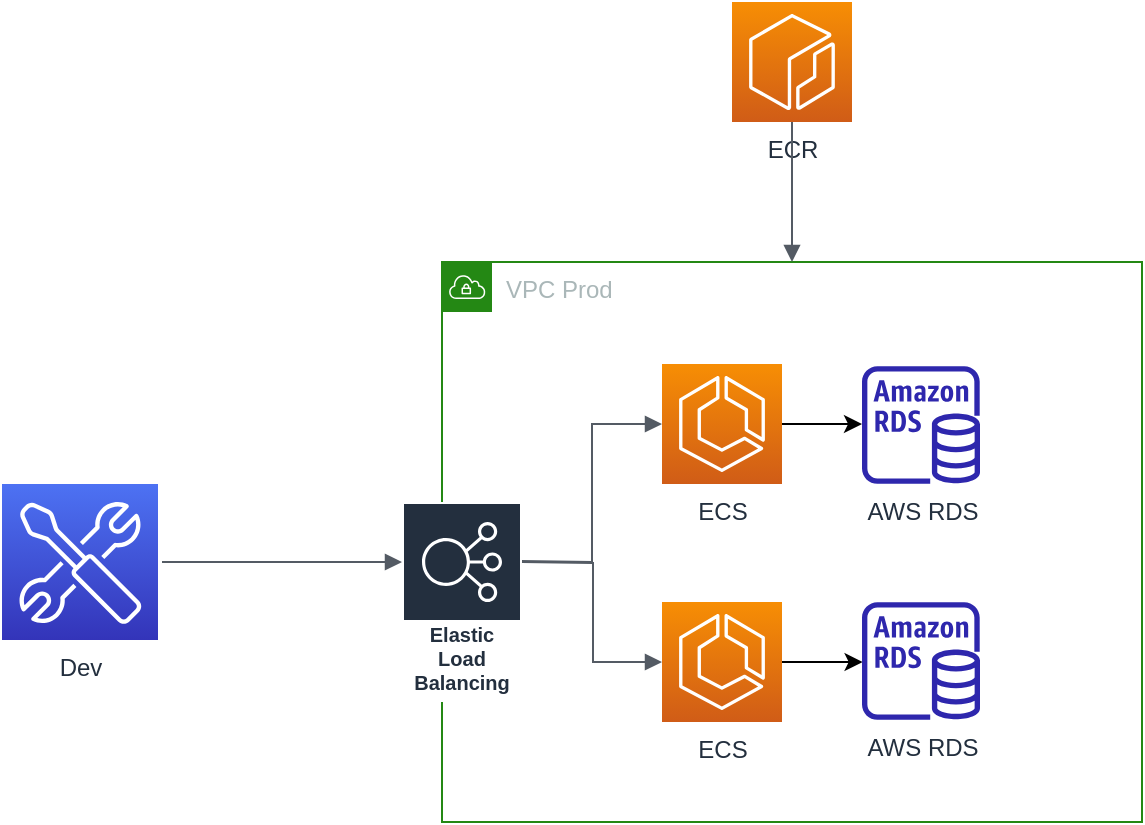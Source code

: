 <mxfile version="20.2.8"><diagram id="GQtmTZ6xYFMqgq3cs25_" name="Страница 1"><mxGraphModel dx="1422" dy="752" grid="1" gridSize="10" guides="1" tooltips="1" connect="1" arrows="1" fold="1" page="1" pageScale="1" pageWidth="827" pageHeight="1169" math="0" shadow="0"><root><mxCell id="0"/><mxCell id="1" parent="0"/><mxCell id="OtFM_0i43G-uJ1pwAzak-3" value="ECR" style="sketch=0;points=[[0,0,0],[0.25,0,0],[0.5,0,0],[0.75,0,0],[1,0,0],[0,1,0],[0.25,1,0],[0.5,1,0],[0.75,1,0],[1,1,0],[0,0.25,0],[0,0.5,0],[0,0.75,0],[1,0.25,0],[1,0.5,0],[1,0.75,0]];outlineConnect=0;fontColor=#232F3E;gradientColor=#F78E04;gradientDirection=north;fillColor=#D05C17;strokeColor=#ffffff;dashed=0;verticalLabelPosition=bottom;verticalAlign=top;align=center;html=1;fontSize=12;fontStyle=0;aspect=fixed;shape=mxgraph.aws4.resourceIcon;resIcon=mxgraph.aws4.ecr;" vertex="1" parent="1"><mxGeometry x="505" y="360" width="60" height="60" as="geometry"/></mxCell><mxCell id="OtFM_0i43G-uJ1pwAzak-4" value="VPC Prod" style="points=[[0,0],[0.25,0],[0.5,0],[0.75,0],[1,0],[1,0.25],[1,0.5],[1,0.75],[1,1],[0.75,1],[0.5,1],[0.25,1],[0,1],[0,0.75],[0,0.5],[0,0.25]];outlineConnect=0;gradientColor=none;html=1;whiteSpace=wrap;fontSize=12;fontStyle=0;container=1;pointerEvents=0;collapsible=0;recursiveResize=0;shape=mxgraph.aws4.group;grIcon=mxgraph.aws4.group_vpc;strokeColor=#248814;fillColor=none;verticalAlign=top;align=left;spacingLeft=30;fontColor=#AAB7B8;dashed=0;" vertex="1" parent="1"><mxGeometry x="360" y="490" width="350" height="280" as="geometry"/></mxCell><mxCell id="OtFM_0i43G-uJ1pwAzak-5" style="edgeStyle=orthogonalEdgeStyle;rounded=0;orthogonalLoop=1;jettySize=auto;html=1;exitX=1;exitY=0.5;exitDx=0;exitDy=0;exitPerimeter=0;" edge="1" parent="OtFM_0i43G-uJ1pwAzak-4" source="OtFM_0i43G-uJ1pwAzak-6"><mxGeometry relative="1" as="geometry"><mxPoint x="210" y="81" as="targetPoint"/></mxGeometry></mxCell><mxCell id="OtFM_0i43G-uJ1pwAzak-6" value="ECS" style="sketch=0;points=[[0,0,0],[0.25,0,0],[0.5,0,0],[0.75,0,0],[1,0,0],[0,1,0],[0.25,1,0],[0.5,1,0],[0.75,1,0],[1,1,0],[0,0.25,0],[0,0.5,0],[0,0.75,0],[1,0.25,0],[1,0.5,0],[1,0.75,0]];outlineConnect=0;fontColor=#232F3E;gradientColor=#F78E04;gradientDirection=north;fillColor=#D05C17;strokeColor=#ffffff;dashed=0;verticalLabelPosition=bottom;verticalAlign=top;align=center;html=1;fontSize=12;fontStyle=0;aspect=fixed;shape=mxgraph.aws4.resourceIcon;resIcon=mxgraph.aws4.ecs;" vertex="1" parent="OtFM_0i43G-uJ1pwAzak-4"><mxGeometry x="110" y="51" width="60" height="60" as="geometry"/></mxCell><mxCell id="OtFM_0i43G-uJ1pwAzak-8" value="" style="edgeStyle=orthogonalEdgeStyle;html=1;endArrow=block;elbow=vertical;startArrow=none;endFill=1;strokeColor=#545B64;rounded=0;entryX=0;entryY=0.5;entryDx=0;entryDy=0;entryPerimeter=0;" edge="1" parent="OtFM_0i43G-uJ1pwAzak-4" target="OtFM_0i43G-uJ1pwAzak-6"><mxGeometry width="100" relative="1" as="geometry"><mxPoint x="39" y="149.5" as="sourcePoint"/><mxPoint x="40" y="90" as="targetPoint"/></mxGeometry></mxCell><mxCell id="OtFM_0i43G-uJ1pwAzak-9" style="edgeStyle=orthogonalEdgeStyle;rounded=0;orthogonalLoop=1;jettySize=auto;html=1;exitX=1;exitY=0.5;exitDx=0;exitDy=0;exitPerimeter=0;" edge="1" parent="OtFM_0i43G-uJ1pwAzak-4" source="OtFM_0i43G-uJ1pwAzak-10"><mxGeometry relative="1" as="geometry"><mxPoint x="210.301" y="200" as="targetPoint"/></mxGeometry></mxCell><mxCell id="OtFM_0i43G-uJ1pwAzak-10" value="ECS" style="sketch=0;points=[[0,0,0],[0.25,0,0],[0.5,0,0],[0.75,0,0],[1,0,0],[0,1,0],[0.25,1,0],[0.5,1,0],[0.75,1,0],[1,1,0],[0,0.25,0],[0,0.5,0],[0,0.75,0],[1,0.25,0],[1,0.5,0],[1,0.75,0]];outlineConnect=0;fontColor=#232F3E;gradientColor=#F78E04;gradientDirection=north;fillColor=#D05C17;strokeColor=#ffffff;dashed=0;verticalLabelPosition=bottom;verticalAlign=top;align=center;html=1;fontSize=12;fontStyle=0;aspect=fixed;shape=mxgraph.aws4.resourceIcon;resIcon=mxgraph.aws4.ecs;" vertex="1" parent="OtFM_0i43G-uJ1pwAzak-4"><mxGeometry x="110" y="170" width="60" height="60" as="geometry"/></mxCell><mxCell id="OtFM_0i43G-uJ1pwAzak-11" value="Elastic Load Balancing" style="sketch=0;outlineConnect=0;fontColor=#232F3E;gradientColor=none;strokeColor=#ffffff;fillColor=#232F3E;dashed=0;verticalLabelPosition=middle;verticalAlign=bottom;align=center;html=1;whiteSpace=wrap;fontSize=10;fontStyle=1;spacing=3;shape=mxgraph.aws4.productIcon;prIcon=mxgraph.aws4.elastic_load_balancing;" vertex="1" parent="OtFM_0i43G-uJ1pwAzak-4"><mxGeometry x="-20" y="120" width="60" height="100" as="geometry"/></mxCell><mxCell id="OtFM_0i43G-uJ1pwAzak-20" value="AWS RDS" style="sketch=0;outlineConnect=0;fontColor=#232F3E;gradientColor=none;fillColor=#2E27AD;strokeColor=none;dashed=0;verticalLabelPosition=bottom;verticalAlign=top;align=center;html=1;fontSize=12;fontStyle=0;aspect=fixed;pointerEvents=1;shape=mxgraph.aws4.rds_instance;" vertex="1" parent="OtFM_0i43G-uJ1pwAzak-4"><mxGeometry x="210" y="52" width="59" height="59" as="geometry"/></mxCell><mxCell id="OtFM_0i43G-uJ1pwAzak-21" value="AWS RDS" style="sketch=0;outlineConnect=0;fontColor=#232F3E;gradientColor=none;fillColor=#2E27AD;strokeColor=none;dashed=0;verticalLabelPosition=bottom;verticalAlign=top;align=center;html=1;fontSize=12;fontStyle=0;aspect=fixed;pointerEvents=1;shape=mxgraph.aws4.rds_instance;" vertex="1" parent="OtFM_0i43G-uJ1pwAzak-4"><mxGeometry x="210" y="170" width="59" height="59" as="geometry"/></mxCell><mxCell id="OtFM_0i43G-uJ1pwAzak-17" value="" style="edgeStyle=orthogonalEdgeStyle;html=1;endArrow=block;elbow=vertical;startArrow=none;endFill=1;strokeColor=#545B64;rounded=0;" edge="1" parent="1"><mxGeometry width="100" relative="1" as="geometry"><mxPoint x="220" y="640" as="sourcePoint"/><mxPoint x="340" y="640" as="targetPoint"/></mxGeometry></mxCell><mxCell id="OtFM_0i43G-uJ1pwAzak-18" value="" style="edgeStyle=orthogonalEdgeStyle;html=1;endArrow=block;elbow=vertical;startArrow=none;endFill=1;strokeColor=#545B64;rounded=0;entryX=0;entryY=0.5;entryDx=0;entryDy=0;entryPerimeter=0;" edge="1" parent="1" target="OtFM_0i43G-uJ1pwAzak-10"><mxGeometry width="100" relative="1" as="geometry"><mxPoint x="400" y="640" as="sourcePoint"/><mxPoint x="400" y="550" as="targetPoint"/></mxGeometry></mxCell><mxCell id="OtFM_0i43G-uJ1pwAzak-19" value="Dev" style="sketch=0;points=[[0,0,0],[0.25,0,0],[0.5,0,0],[0.75,0,0],[1,0,0],[0,1,0],[0.25,1,0],[0.5,1,0],[0.75,1,0],[1,1,0],[0,0.25,0],[0,0.5,0],[0,0.75,0],[1,0.25,0],[1,0.5,0],[1,0.75,0]];outlineConnect=0;fontColor=#232F3E;gradientColor=#4D72F3;gradientDirection=north;fillColor=#3334B9;strokeColor=#ffffff;dashed=0;verticalLabelPosition=bottom;verticalAlign=top;align=center;html=1;fontSize=12;fontStyle=0;aspect=fixed;shape=mxgraph.aws4.resourceIcon;resIcon=mxgraph.aws4.developer_tools;" vertex="1" parent="1"><mxGeometry x="140" y="601" width="78" height="78" as="geometry"/></mxCell><mxCell id="OtFM_0i43G-uJ1pwAzak-22" value="" style="edgeStyle=orthogonalEdgeStyle;html=1;endArrow=none;elbow=vertical;startArrow=block;startFill=1;strokeColor=#545B64;rounded=0;entryX=0.5;entryY=1;entryDx=0;entryDy=0;entryPerimeter=0;exitX=0.5;exitY=0;exitDx=0;exitDy=0;" edge="1" parent="1" source="OtFM_0i43G-uJ1pwAzak-4" target="OtFM_0i43G-uJ1pwAzak-3"><mxGeometry width="100" relative="1" as="geometry"><mxPoint x="360" y="640" as="sourcePoint"/><mxPoint x="460" y="640" as="targetPoint"/></mxGeometry></mxCell></root></mxGraphModel></diagram></mxfile>